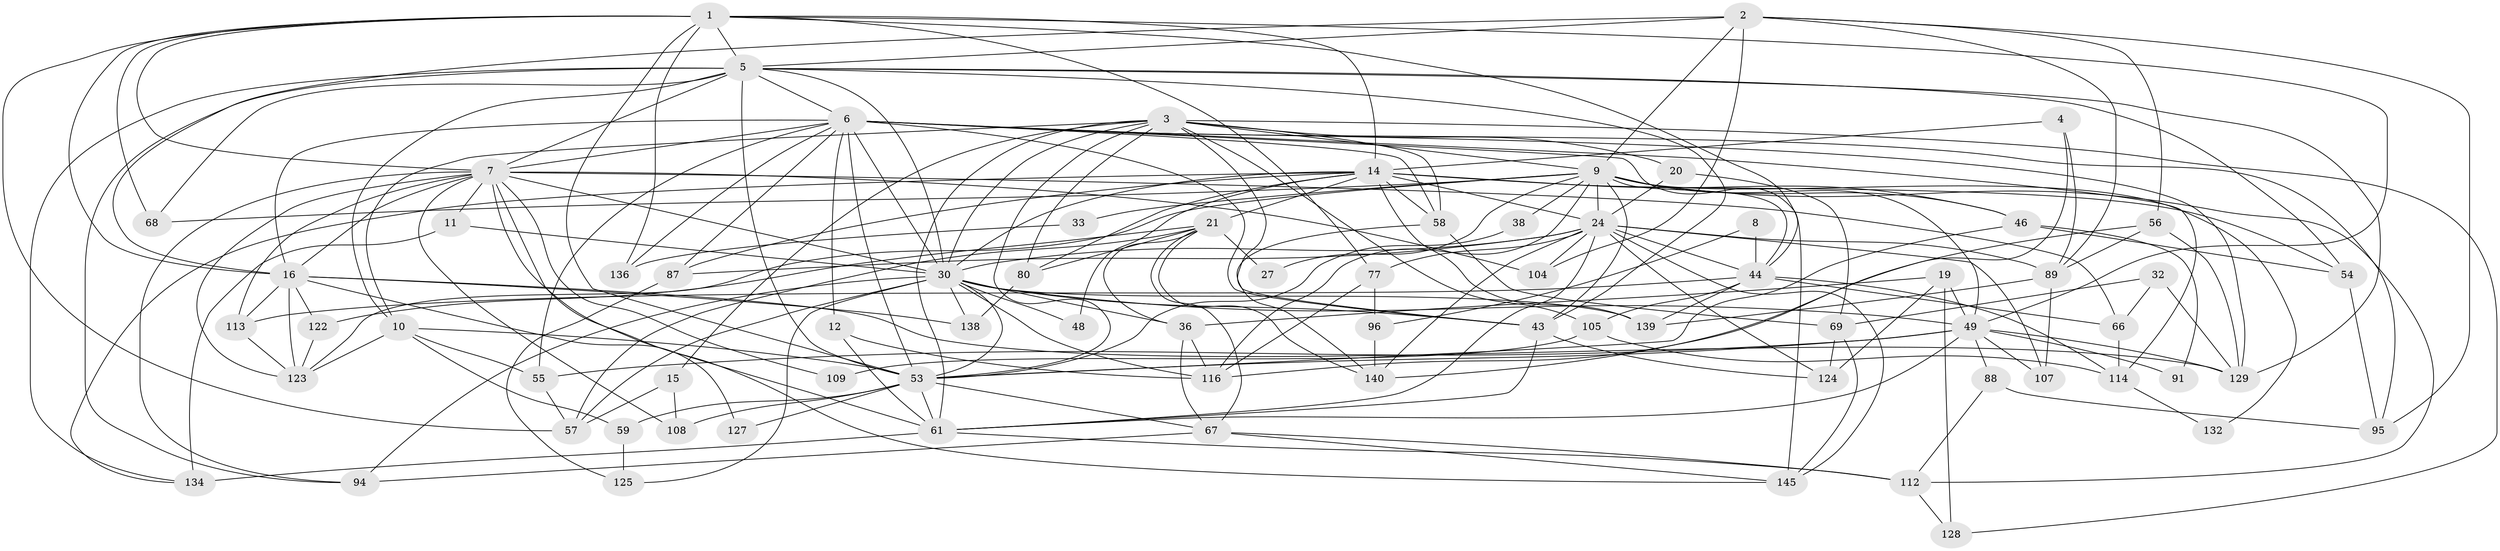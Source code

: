 // original degree distribution, {2: 0.14864864864864866, 4: 0.2972972972972973, 5: 0.16216216216216217, 6: 0.08108108108108109, 3: 0.24324324324324326, 8: 0.013513513513513514, 7: 0.05405405405405406}
// Generated by graph-tools (version 1.1) at 2025/14/03/09/25 04:14:55]
// undirected, 74 vertices, 207 edges
graph export_dot {
graph [start="1"]
  node [color=gray90,style=filled];
  1 [super="+41+26"];
  2 [super="+29"];
  3 [super="+13"];
  4 [super="+34"];
  5 [super="+18+28+86"];
  6 [super="+25+23+121+75"];
  7 [super="+17"];
  8;
  9 [super="+35+84+22"];
  10 [super="+115"];
  11;
  12;
  14 [super="+98+45"];
  15;
  16 [super="+72+90"];
  19 [super="+119"];
  20;
  21 [super="+31"];
  24 [super="+60"];
  27;
  30 [super="+103+37+39"];
  32;
  33;
  36 [super="+62"];
  38;
  43 [super="+97"];
  44 [super="+47+51"];
  46 [super="+101"];
  48;
  49 [super="+141+79+111"];
  53 [super="+85+92+71"];
  54 [super="+135"];
  55;
  56 [super="+142"];
  57;
  58 [super="+144"];
  59;
  61 [super="+117+76"];
  66;
  67 [super="+148"];
  68;
  69;
  77;
  80;
  87 [super="+133"];
  88;
  89 [super="+130"];
  91;
  94;
  95;
  96;
  104;
  105 [super="+118"];
  107;
  108;
  109;
  112 [super="+126"];
  113;
  114;
  116;
  122;
  123;
  124;
  125;
  127;
  128;
  129;
  132;
  134;
  136;
  138;
  139;
  140;
  145;
  1 -- 68;
  1 -- 136;
  1 -- 77;
  1 -- 57;
  1 -- 14 [weight=2];
  1 -- 49;
  1 -- 44;
  1 -- 7;
  1 -- 16;
  1 -- 5;
  1 -- 53;
  2 -- 56;
  2 -- 104;
  2 -- 16;
  2 -- 89;
  2 -- 5;
  2 -- 9;
  2 -- 95;
  3 -- 105;
  3 -- 128;
  3 -- 10;
  3 -- 15;
  3 -- 80;
  3 -- 20;
  3 -- 61;
  3 -- 9;
  3 -- 58;
  3 -- 53;
  3 -- 43;
  3 -- 30;
  4 -- 89;
  4 -- 140;
  4 -- 14;
  5 -- 134;
  5 -- 54;
  5 -- 10 [weight=2];
  5 -- 94;
  5 -- 6;
  5 -- 68;
  5 -- 7;
  5 -- 129;
  5 -- 53;
  5 -- 43;
  5 -- 30;
  6 -- 129;
  6 -- 95;
  6 -- 145;
  6 -- 55;
  6 -- 30 [weight=2];
  6 -- 114;
  6 -- 136;
  6 -- 43;
  6 -- 12;
  6 -- 53 [weight=2];
  6 -- 58;
  6 -- 87 [weight=2];
  6 -- 7;
  6 -- 16;
  7 -- 108;
  7 -- 16;
  7 -- 66;
  7 -- 104;
  7 -- 11;
  7 -- 109;
  7 -- 145;
  7 -- 113;
  7 -- 123;
  7 -- 61;
  7 -- 94;
  7 -- 30;
  8 -- 96;
  8 -- 44;
  9 -- 38;
  9 -- 68;
  9 -- 116;
  9 -- 123;
  9 -- 44;
  9 -- 49;
  9 -- 46 [weight=2];
  9 -- 112;
  9 -- 33;
  9 -- 132;
  9 -- 27;
  9 -- 43;
  9 -- 24 [weight=3];
  10 -- 55;
  10 -- 123;
  10 -- 59;
  10 -- 53;
  11 -- 134;
  11 -- 30;
  12 -- 116;
  12 -- 61;
  14 -- 80;
  14 -- 54;
  14 -- 134;
  14 -- 30;
  14 -- 58;
  14 -- 87;
  14 -- 46;
  14 -- 48;
  14 -- 21;
  14 -- 139;
  14 -- 24;
  15 -- 57;
  15 -- 108;
  16 -- 113;
  16 -- 138;
  16 -- 129;
  16 -- 123;
  16 -- 127;
  16 -- 122;
  19 -- 128;
  19 -- 36;
  19 -- 49;
  19 -- 124;
  20 -- 24;
  20 -- 69;
  21 -- 140;
  21 -- 80;
  21 -- 67;
  21 -- 36;
  21 -- 57;
  21 -- 122;
  21 -- 27;
  24 -- 104;
  24 -- 77;
  24 -- 44;
  24 -- 89 [weight=2];
  24 -- 107;
  24 -- 140;
  24 -- 145;
  24 -- 87;
  24 -- 124;
  24 -- 61;
  24 -- 30 [weight=2];
  30 -- 49 [weight=3];
  30 -- 139;
  30 -- 53 [weight=2];
  30 -- 36;
  30 -- 94;
  30 -- 138;
  30 -- 43;
  30 -- 48;
  30 -- 116;
  30 -- 57;
  30 -- 125;
  32 -- 69;
  32 -- 129;
  32 -- 66;
  33 -- 136;
  36 -- 116;
  36 -- 67;
  38 -- 53;
  43 -- 124;
  43 -- 61;
  44 -- 113;
  44 -- 139;
  44 -- 66;
  44 -- 114;
  44 -- 105;
  46 -- 54;
  46 -- 91;
  46 -- 53;
  49 -- 107;
  49 -- 91;
  49 -- 53;
  49 -- 129;
  49 -- 55;
  49 -- 88;
  49 -- 61;
  53 -- 127;
  53 -- 59;
  53 -- 108;
  53 -- 67;
  53 -- 61;
  54 -- 95;
  55 -- 57;
  56 -- 89;
  56 -- 129;
  56 -- 116;
  58 -- 140;
  58 -- 69;
  59 -- 125;
  61 -- 112;
  61 -- 134 [weight=2];
  66 -- 114;
  67 -- 145;
  67 -- 112;
  67 -- 94;
  69 -- 145;
  69 -- 124;
  77 -- 116;
  77 -- 96;
  80 -- 138;
  87 -- 125;
  88 -- 112;
  88 -- 95;
  89 -- 107;
  89 -- 139;
  96 -- 140;
  105 -- 114;
  105 -- 109;
  112 -- 128;
  113 -- 123;
  114 -- 132;
  122 -- 123;
}
